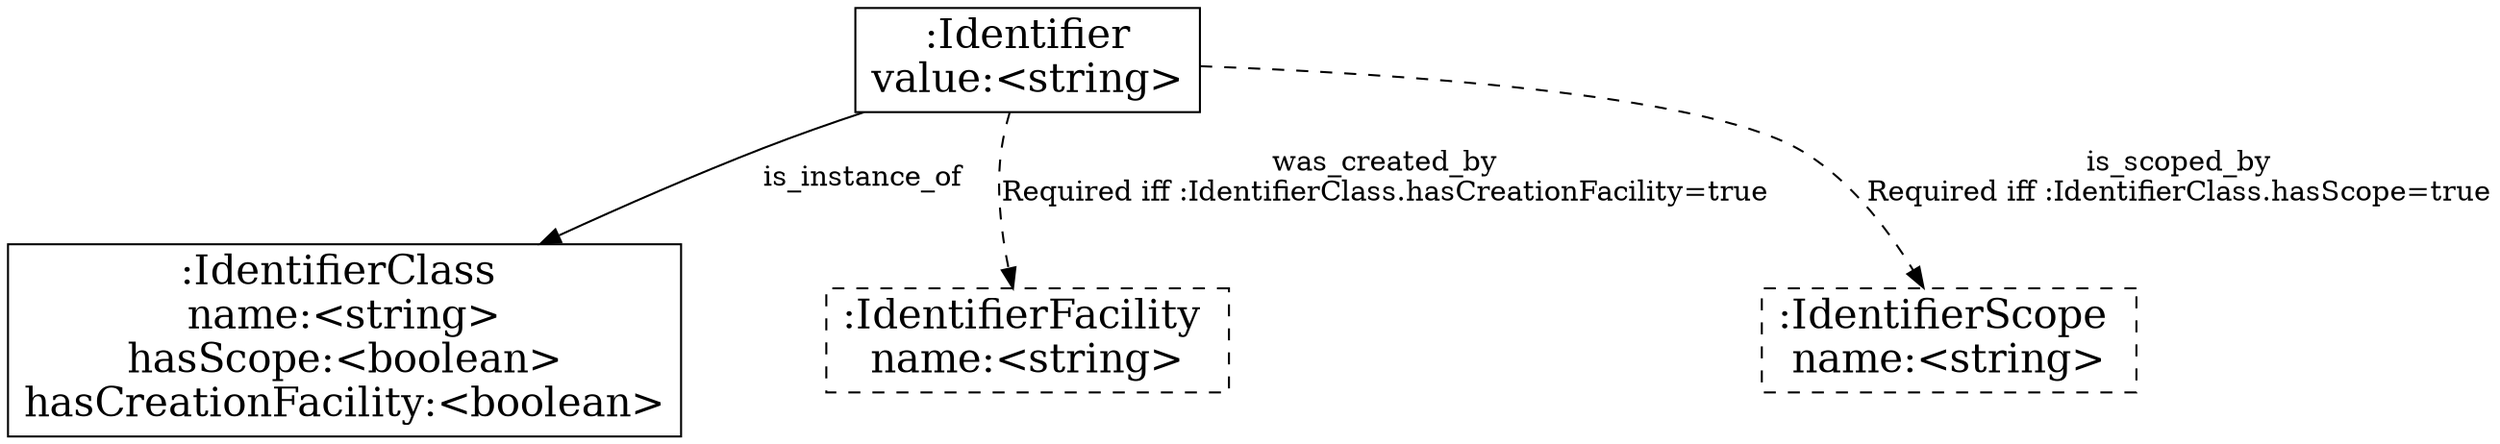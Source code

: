 digraph Identifiers {
nodesep=1.0
node [shape="box", fontsize=20]

Identifier [label=":Identifier\nvalue:<string>"]
IdentifierClass [label=":IdentifierClass \nname:<string>\nhasScope:<boolean>\nhasCreationFacility:<boolean>"]
IdentifierFacility [label=":IdentifierFacility \nname:<string>", style = dashed]
IdentifierScope [label=":IdentifierScope \nname:<string>", style = dashed]

Identifier -> IdentifierClass [label="is_instance_of"];
Identifier -> IdentifierFacility [label="was_created_by\nRequired iff :IdentifierClass.hasCreationFacility=true", style=dashed];
Identifier -> IdentifierScope [label="is_scoped_by\nRequired iff :IdentifierClass.hasScope=true",  style=dashed];
}